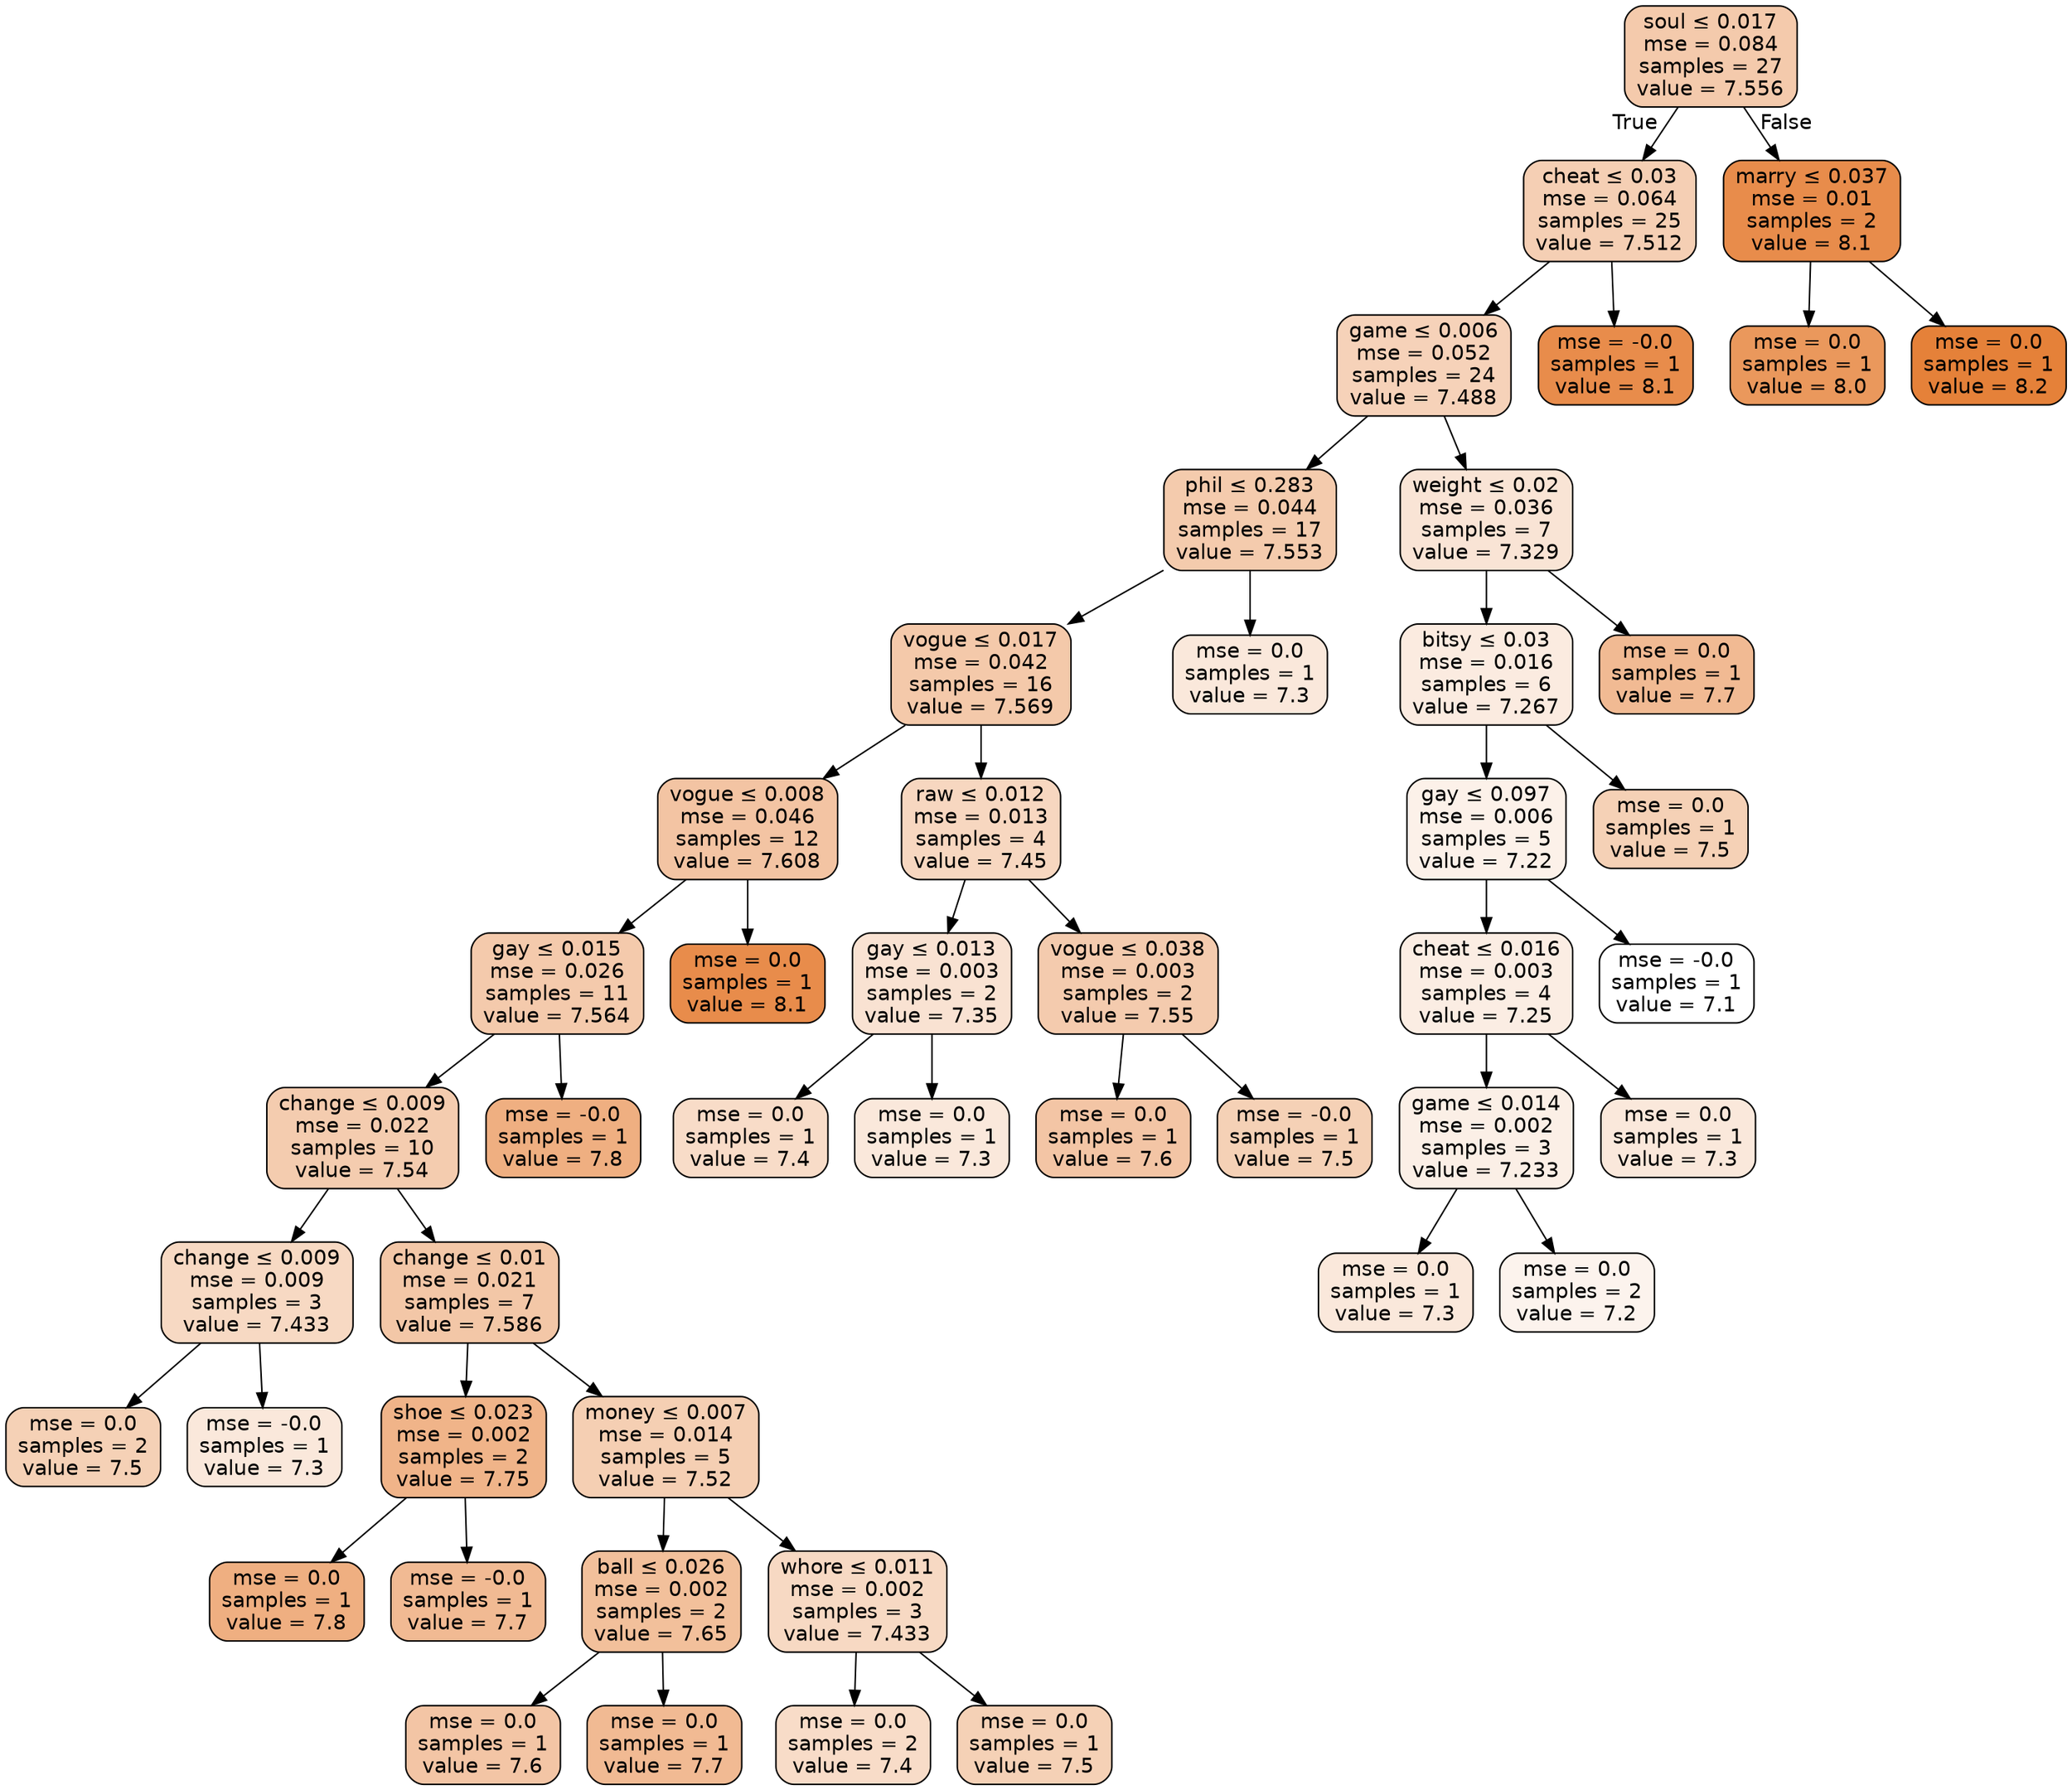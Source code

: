 digraph Tree {
node [shape=box, style="filled, rounded", color="black", fontname=helvetica] ;
edge [fontname=helvetica] ;
0 [label=<soul &le; 0.017<br/>mse = 0.084<br/>samples = 27<br/>value = 7.556>, fillcolor="#e581396a"] ;
1 [label=<cheat &le; 0.03<br/>mse = 0.064<br/>samples = 25<br/>value = 7.512>, fillcolor="#e5813960"] ;
0 -> 1 [labeldistance=2.5, labelangle=45, headlabel="True"] ;
2 [label=<game &le; 0.006<br/>mse = 0.052<br/>samples = 24<br/>value = 7.488>, fillcolor="#e581395a"] ;
1 -> 2 ;
3 [label=<phil &le; 0.283<br/>mse = 0.044<br/>samples = 17<br/>value = 7.553>, fillcolor="#e5813969"] ;
2 -> 3 ;
4 [label=<vogue &le; 0.017<br/>mse = 0.042<br/>samples = 16<br/>value = 7.569>, fillcolor="#e581396d"] ;
3 -> 4 ;
5 [label=<vogue &le; 0.008<br/>mse = 0.046<br/>samples = 12<br/>value = 7.608>, fillcolor="#e5813976"] ;
4 -> 5 ;
6 [label=<gay &le; 0.015<br/>mse = 0.026<br/>samples = 11<br/>value = 7.564>, fillcolor="#e581396b"] ;
5 -> 6 ;
7 [label=<change &le; 0.009<br/>mse = 0.022<br/>samples = 10<br/>value = 7.54>, fillcolor="#e5813966"] ;
6 -> 7 ;
8 [label=<change &le; 0.009<br/>mse = 0.009<br/>samples = 3<br/>value = 7.433>, fillcolor="#e581394d"] ;
7 -> 8 ;
9 [label=<mse = 0.0<br/>samples = 2<br/>value = 7.5>, fillcolor="#e581395d"] ;
8 -> 9 ;
10 [label=<mse = -0.0<br/>samples = 1<br/>value = 7.3>, fillcolor="#e581392e"] ;
8 -> 10 ;
11 [label=<change &le; 0.01<br/>mse = 0.021<br/>samples = 7<br/>value = 7.586>, fillcolor="#e5813971"] ;
7 -> 11 ;
12 [label=<shoe &le; 0.023<br/>mse = 0.002<br/>samples = 2<br/>value = 7.75>, fillcolor="#e5813997"] ;
11 -> 12 ;
13 [label=<mse = 0.0<br/>samples = 1<br/>value = 7.8>, fillcolor="#e58139a2"] ;
12 -> 13 ;
14 [label=<mse = -0.0<br/>samples = 1<br/>value = 7.7>, fillcolor="#e581398b"] ;
12 -> 14 ;
15 [label=<money &le; 0.007<br/>mse = 0.014<br/>samples = 5<br/>value = 7.52>, fillcolor="#e5813961"] ;
11 -> 15 ;
16 [label=<ball &le; 0.026<br/>mse = 0.002<br/>samples = 2<br/>value = 7.65>, fillcolor="#e5813980"] ;
15 -> 16 ;
17 [label=<mse = 0.0<br/>samples = 1<br/>value = 7.6>, fillcolor="#e5813974"] ;
16 -> 17 ;
18 [label=<mse = 0.0<br/>samples = 1<br/>value = 7.7>, fillcolor="#e581398b"] ;
16 -> 18 ;
19 [label=<whore &le; 0.011<br/>mse = 0.002<br/>samples = 3<br/>value = 7.433>, fillcolor="#e581394d"] ;
15 -> 19 ;
20 [label=<mse = 0.0<br/>samples = 2<br/>value = 7.4>, fillcolor="#e5813946"] ;
19 -> 20 ;
21 [label=<mse = 0.0<br/>samples = 1<br/>value = 7.5>, fillcolor="#e581395d"] ;
19 -> 21 ;
22 [label=<mse = -0.0<br/>samples = 1<br/>value = 7.8>, fillcolor="#e58139a2"] ;
6 -> 22 ;
23 [label=<mse = 0.0<br/>samples = 1<br/>value = 8.1>, fillcolor="#e58139e8"] ;
5 -> 23 ;
24 [label=<raw &le; 0.012<br/>mse = 0.013<br/>samples = 4<br/>value = 7.45>, fillcolor="#e5813951"] ;
4 -> 24 ;
25 [label=<gay &le; 0.013<br/>mse = 0.003<br/>samples = 2<br/>value = 7.35>, fillcolor="#e581393a"] ;
24 -> 25 ;
26 [label=<mse = 0.0<br/>samples = 1<br/>value = 7.4>, fillcolor="#e5813946"] ;
25 -> 26 ;
27 [label=<mse = 0.0<br/>samples = 1<br/>value = 7.3>, fillcolor="#e581392e"] ;
25 -> 27 ;
28 [label=<vogue &le; 0.038<br/>mse = 0.003<br/>samples = 2<br/>value = 7.55>, fillcolor="#e5813968"] ;
24 -> 28 ;
29 [label=<mse = 0.0<br/>samples = 1<br/>value = 7.6>, fillcolor="#e5813974"] ;
28 -> 29 ;
30 [label=<mse = -0.0<br/>samples = 1<br/>value = 7.5>, fillcolor="#e581395d"] ;
28 -> 30 ;
31 [label=<mse = 0.0<br/>samples = 1<br/>value = 7.3>, fillcolor="#e581392e"] ;
3 -> 31 ;
32 [label=<weight &le; 0.02<br/>mse = 0.036<br/>samples = 7<br/>value = 7.329>, fillcolor="#e5813935"] ;
2 -> 32 ;
33 [label=<bitsy &le; 0.03<br/>mse = 0.016<br/>samples = 6<br/>value = 7.267>, fillcolor="#e5813927"] ;
32 -> 33 ;
34 [label=<gay &le; 0.097<br/>mse = 0.006<br/>samples = 5<br/>value = 7.22>, fillcolor="#e581391c"] ;
33 -> 34 ;
35 [label=<cheat &le; 0.016<br/>mse = 0.003<br/>samples = 4<br/>value = 7.25>, fillcolor="#e5813923"] ;
34 -> 35 ;
36 [label=<game &le; 0.014<br/>mse = 0.002<br/>samples = 3<br/>value = 7.233>, fillcolor="#e581391f"] ;
35 -> 36 ;
37 [label=<mse = 0.0<br/>samples = 1<br/>value = 7.3>, fillcolor="#e581392e"] ;
36 -> 37 ;
38 [label=<mse = 0.0<br/>samples = 2<br/>value = 7.2>, fillcolor="#e5813917"] ;
36 -> 38 ;
39 [label=<mse = 0.0<br/>samples = 1<br/>value = 7.3>, fillcolor="#e581392e"] ;
35 -> 39 ;
40 [label=<mse = -0.0<br/>samples = 1<br/>value = 7.1>, fillcolor="#e5813900"] ;
34 -> 40 ;
41 [label=<mse = 0.0<br/>samples = 1<br/>value = 7.5>, fillcolor="#e581395d"] ;
33 -> 41 ;
42 [label=<mse = 0.0<br/>samples = 1<br/>value = 7.7>, fillcolor="#e581398b"] ;
32 -> 42 ;
43 [label=<mse = -0.0<br/>samples = 1<br/>value = 8.1>, fillcolor="#e58139e8"] ;
1 -> 43 ;
44 [label=<marry &le; 0.037<br/>mse = 0.01<br/>samples = 2<br/>value = 8.1>, fillcolor="#e58139e8"] ;
0 -> 44 [labeldistance=2.5, labelangle=-45, headlabel="False"] ;
45 [label=<mse = 0.0<br/>samples = 1<br/>value = 8.0>, fillcolor="#e58139d1"] ;
44 -> 45 ;
46 [label=<mse = 0.0<br/>samples = 1<br/>value = 8.2>, fillcolor="#e58139ff"] ;
44 -> 46 ;
}
